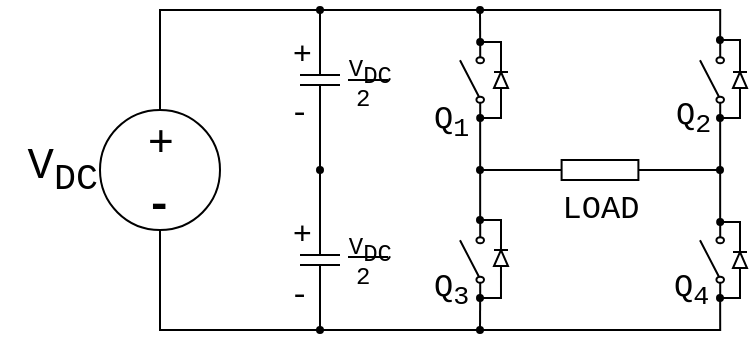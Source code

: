 <mxfile version="10.6.6" type="github"><diagram id="8M0Xqo-_9vjxmQ-ZCsSG" name="Page-1"><mxGraphModel dx="664" dy="372" grid="1" gridSize="5" guides="1" tooltips="1" connect="1" arrows="1" fold="1" page="1" pageScale="1" pageWidth="827" pageHeight="1169" math="0" shadow="0"><root><mxCell id="0"/><mxCell id="1" parent="0"/><mxCell id="TKFtxkOgKdYos1x2VjOp-8" value="" style="group" parent="1" vertex="1" connectable="0"><mxGeometry x="130" y="290" width="60" height="60" as="geometry"/></mxCell><mxCell id="TKFtxkOgKdYos1x2VjOp-9" value="" style="ellipse;whiteSpace=wrap;html=1;aspect=fixed;fillColor=none;" parent="TKFtxkOgKdYos1x2VjOp-8" vertex="1"><mxGeometry width="60" height="60" as="geometry"/></mxCell><mxCell id="TKFtxkOgKdYos1x2VjOp-10" value="+" style="text;html=1;resizable=0;points=[];autosize=1;align=left;verticalAlign=top;spacingTop=-4;fontStyle=0;fontSize=22;" parent="TKFtxkOgKdYos1x2VjOp-8" vertex="1"><mxGeometry x="22" width="20" height="20" as="geometry"/></mxCell><mxCell id="TKFtxkOgKdYos1x2VjOp-11" value="&lt;font style=&quot;font-size: 22px;&quot; face=&quot;Courier New&quot;&gt;-&lt;/font&gt;" style="text;html=1;resizable=0;points=[];autosize=1;align=left;verticalAlign=top;spacingTop=-4;fontSize=22;fontStyle=1" parent="TKFtxkOgKdYos1x2VjOp-8" vertex="1"><mxGeometry x="21" y="31" width="30" height="20" as="geometry"/></mxCell><mxCell id="TKFtxkOgKdYos1x2VjOp-23" style="edgeStyle=orthogonalEdgeStyle;rounded=0;orthogonalLoop=1;jettySize=auto;html=1;exitX=0;exitY=0.5;exitDx=0;exitDy=0;exitPerimeter=0;endArrow=oval;endFill=1;fontSize=22;endSize=3;" parent="1" source="TKFtxkOgKdYos1x2VjOp-12" edge="1"><mxGeometry relative="1" as="geometry"><mxPoint x="240" y="239.968" as="targetPoint"/></mxGeometry></mxCell><mxCell id="TKFtxkOgKdYos1x2VjOp-12" value="" style="pointerEvents=1;verticalLabelPosition=bottom;shadow=0;dashed=0;align=center;fillColor=#ffffff;html=1;verticalAlign=top;strokeWidth=1;shape=mxgraph.electrical.capacitors.capacitor_1;fontSize=22;direction=south;" parent="1" vertex="1"><mxGeometry x="230" y="250" width="20" height="50" as="geometry"/></mxCell><mxCell id="TKFtxkOgKdYos1x2VjOp-24" style="edgeStyle=orthogonalEdgeStyle;rounded=0;orthogonalLoop=1;jettySize=auto;html=1;exitX=1;exitY=0.5;exitDx=0;exitDy=0;exitPerimeter=0;endArrow=oval;endFill=1;fontSize=22;endSize=3;" parent="1" source="TKFtxkOgKdYos1x2VjOp-13" edge="1"><mxGeometry relative="1" as="geometry"><mxPoint x="240" y="399.968" as="targetPoint"/></mxGeometry></mxCell><mxCell id="TKFtxkOgKdYos1x2VjOp-25" style="edgeStyle=orthogonalEdgeStyle;rounded=0;orthogonalLoop=1;jettySize=auto;html=1;exitX=0;exitY=0.5;exitDx=0;exitDy=0;exitPerimeter=0;entryX=1;entryY=0.5;entryDx=0;entryDy=0;entryPerimeter=0;endArrow=none;endFill=0;fontSize=22;" parent="1" source="TKFtxkOgKdYos1x2VjOp-30" target="TKFtxkOgKdYos1x2VjOp-12" edge="1"><mxGeometry relative="1" as="geometry"/></mxCell><mxCell id="TKFtxkOgKdYos1x2VjOp-13" value="" style="pointerEvents=1;verticalLabelPosition=bottom;shadow=0;dashed=0;align=center;fillColor=#ffffff;html=1;verticalAlign=top;strokeWidth=1;shape=mxgraph.electrical.capacitors.capacitor_1;fontSize=22;direction=south;" parent="1" vertex="1"><mxGeometry x="230" y="340" width="20" height="50" as="geometry"/></mxCell><mxCell id="TKFtxkOgKdYos1x2VjOp-27" style="edgeStyle=orthogonalEdgeStyle;rounded=0;orthogonalLoop=1;jettySize=auto;html=1;exitX=1;exitY=0.84;exitDx=0;exitDy=0;exitPerimeter=0;endArrow=oval;endFill=1;fontSize=22;endSize=3;" parent="1" source="TKFtxkOgKdYos1x2VjOp-14" edge="1"><mxGeometry relative="1" as="geometry"><mxPoint x="320" y="239.968" as="targetPoint"/></mxGeometry></mxCell><mxCell id="TKFtxkOgKdYos1x2VjOp-28" style="edgeStyle=orthogonalEdgeStyle;rounded=0;orthogonalLoop=1;jettySize=auto;html=1;exitX=0;exitY=0.84;exitDx=0;exitDy=0;exitPerimeter=0;entryX=1;entryY=0.84;entryDx=0;entryDy=0;entryPerimeter=0;endArrow=none;endFill=0;fontSize=22;" parent="1" source="TKFtxkOgKdYos1x2VjOp-14" target="TKFtxkOgKdYos1x2VjOp-15" edge="1"><mxGeometry relative="1" as="geometry"/></mxCell><mxCell id="TKFtxkOgKdYos1x2VjOp-14" value="" style="pointerEvents=1;verticalLabelPosition=bottom;shadow=0;dashed=0;align=center;fillColor=#ffffff;html=1;verticalAlign=top;strokeWidth=1;shape=mxgraph.electrical.electro-mechanical.simple_switch;fontSize=22;direction=north;" parent="1" vertex="1"><mxGeometry x="310" y="256" width="12" height="38" as="geometry"/></mxCell><mxCell id="TKFtxkOgKdYos1x2VjOp-26" style="edgeStyle=orthogonalEdgeStyle;rounded=0;orthogonalLoop=1;jettySize=auto;html=1;exitX=0;exitY=0.84;exitDx=0;exitDy=0;exitPerimeter=0;endArrow=oval;endFill=1;fontSize=22;endSize=3;" parent="1" source="TKFtxkOgKdYos1x2VjOp-15" edge="1"><mxGeometry relative="1" as="geometry"><mxPoint x="320" y="399.968" as="targetPoint"/></mxGeometry></mxCell><mxCell id="TKFtxkOgKdYos1x2VjOp-15" value="" style="pointerEvents=1;verticalLabelPosition=bottom;shadow=0;dashed=0;align=center;fillColor=#ffffff;html=1;verticalAlign=top;strokeWidth=1;shape=mxgraph.electrical.electro-mechanical.simple_switch;fontSize=22;direction=north;" parent="1" vertex="1"><mxGeometry x="310" y="346" width="12" height="38" as="geometry"/></mxCell><mxCell id="TKFtxkOgKdYos1x2VjOp-16" value="" style="pointerEvents=1;verticalLabelPosition=bottom;shadow=0;dashed=0;align=center;fillColor=#ffffff;html=1;verticalAlign=top;strokeWidth=1;shape=mxgraph.electrical.electro-mechanical.simple_switch;fontSize=22;direction=north;" parent="1" vertex="1"><mxGeometry x="430" y="256" width="12" height="38" as="geometry"/></mxCell><mxCell id="TKFtxkOgKdYos1x2VjOp-21" style="edgeStyle=orthogonalEdgeStyle;rounded=0;orthogonalLoop=1;jettySize=auto;html=1;exitX=1;exitY=0.84;exitDx=0;exitDy=0;exitPerimeter=0;entryX=0;entryY=0.84;entryDx=0;entryDy=0;entryPerimeter=0;endArrow=none;endFill=0;fontSize=22;" parent="1" source="TKFtxkOgKdYos1x2VjOp-17" target="TKFtxkOgKdYos1x2VjOp-16" edge="1"><mxGeometry relative="1" as="geometry"/></mxCell><mxCell id="TKFtxkOgKdYos1x2VjOp-17" value="" style="pointerEvents=1;verticalLabelPosition=bottom;shadow=0;dashed=0;align=center;fillColor=#ffffff;html=1;verticalAlign=top;strokeWidth=1;shape=mxgraph.electrical.electro-mechanical.simple_switch;fontSize=22;direction=north;" parent="1" vertex="1"><mxGeometry x="430" y="346" width="12" height="38" as="geometry"/></mxCell><mxCell id="TKFtxkOgKdYos1x2VjOp-22" style="edgeStyle=orthogonalEdgeStyle;rounded=0;orthogonalLoop=1;jettySize=auto;html=1;exitX=1;exitY=0.5;exitDx=0;exitDy=0;exitPerimeter=0;endArrow=oval;endFill=1;fontSize=22;endSize=3;" parent="1" source="TKFtxkOgKdYos1x2VjOp-18" edge="1"><mxGeometry relative="1" as="geometry"><mxPoint x="440" y="319.968" as="targetPoint"/></mxGeometry></mxCell><mxCell id="TKFtxkOgKdYos1x2VjOp-29" style="edgeStyle=orthogonalEdgeStyle;rounded=0;orthogonalLoop=1;jettySize=auto;html=1;exitX=0;exitY=0.5;exitDx=0;exitDy=0;exitPerimeter=0;endArrow=oval;endFill=1;fontSize=22;endSize=3;" parent="1" source="TKFtxkOgKdYos1x2VjOp-18" edge="1"><mxGeometry relative="1" as="geometry"><mxPoint x="320" y="319.968" as="targetPoint"/></mxGeometry></mxCell><mxCell id="TKFtxkOgKdYos1x2VjOp-18" value="" style="pointerEvents=1;verticalLabelPosition=bottom;shadow=0;dashed=0;align=center;fillColor=#ffffff;html=1;verticalAlign=top;strokeWidth=1;shape=mxgraph.electrical.resistors.resistor_1;fontSize=22;" parent="1" vertex="1"><mxGeometry x="350" y="315" width="60" height="10" as="geometry"/></mxCell><mxCell id="TKFtxkOgKdYos1x2VjOp-19" style="edgeStyle=orthogonalEdgeStyle;rounded=0;orthogonalLoop=1;jettySize=auto;html=1;exitX=0.5;exitY=0;exitDx=0;exitDy=0;fontSize=22;endArrow=none;endFill=0;entryX=1;entryY=0.84;entryDx=0;entryDy=0;entryPerimeter=0;" parent="1" source="TKFtxkOgKdYos1x2VjOp-9" target="TKFtxkOgKdYos1x2VjOp-16" edge="1"><mxGeometry relative="1" as="geometry"><mxPoint x="440" y="240" as="targetPoint"/><Array as="points"><mxPoint x="160" y="240"/><mxPoint x="440" y="240"/></Array></mxGeometry></mxCell><mxCell id="TKFtxkOgKdYos1x2VjOp-20" style="edgeStyle=orthogonalEdgeStyle;rounded=0;orthogonalLoop=1;jettySize=auto;html=1;exitX=0.5;exitY=1;exitDx=0;exitDy=0;entryX=0;entryY=0.84;entryDx=0;entryDy=0;entryPerimeter=0;endArrow=none;endFill=0;fontSize=22;" parent="1" source="TKFtxkOgKdYos1x2VjOp-9" target="TKFtxkOgKdYos1x2VjOp-17" edge="1"><mxGeometry relative="1" as="geometry"><Array as="points"><mxPoint x="160" y="400"/><mxPoint x="440" y="400"/></Array></mxGeometry></mxCell><mxCell id="TKFtxkOgKdYos1x2VjOp-30" value="" style="ellipse;whiteSpace=wrap;html=1;aspect=fixed;fillColor=#000000;fontSize=22;" parent="1" vertex="1"><mxGeometry x="238.5" y="318.5" width="3" height="3" as="geometry"/></mxCell><mxCell id="TKFtxkOgKdYos1x2VjOp-33" style="edgeStyle=orthogonalEdgeStyle;rounded=0;orthogonalLoop=1;jettySize=auto;html=1;exitX=0;exitY=0.5;exitDx=0;exitDy=0;exitPerimeter=0;entryX=0.5;entryY=1;entryDx=0;entryDy=0;endArrow=none;endFill=0;fontSize=22;" parent="1" source="TKFtxkOgKdYos1x2VjOp-13" target="TKFtxkOgKdYos1x2VjOp-30" edge="1"><mxGeometry relative="1" as="geometry"><mxPoint x="240" y="339.968" as="sourcePoint"/><mxPoint x="240" y="299.968" as="targetPoint"/><Array as="points"/></mxGeometry></mxCell><mxCell id="TKFtxkOgKdYos1x2VjOp-34" value="&lt;font face=&quot;Courier New&quot;&gt;V&lt;sub&gt;DC&lt;/sub&gt;&lt;/font&gt;" style="text;html=1;resizable=0;points=[];autosize=1;align=right;verticalAlign=top;spacingTop=-4;fontSize=22;" parent="1" vertex="1"><mxGeometry x="80" y="301" width="50" height="30" as="geometry"/></mxCell><mxCell id="TKFtxkOgKdYos1x2VjOp-35" value="&lt;font style=&quot;font-size: 16px;&quot; face=&quot;Courier New&quot;&gt;LOAD&lt;/font&gt;" style="text;html=1;resizable=0;points=[];autosize=1;align=center;verticalAlign=top;spacingTop=-4;fontSize=16;" parent="1" vertex="1"><mxGeometry x="345" y="326" width="70" height="30" as="geometry"/></mxCell><mxCell id="TKFtxkOgKdYos1x2VjOp-36" value="&lt;font face=&quot;Courier New&quot;&gt;Q&lt;sub&gt;1&lt;/sub&gt;&lt;/font&gt;" style="text;html=1;resizable=0;points=[];autosize=1;align=left;verticalAlign=top;spacingTop=-4;fontSize=16;" parent="1" vertex="1"><mxGeometry x="295" y="281" width="30" height="20" as="geometry"/></mxCell><mxCell id="TKFtxkOgKdYos1x2VjOp-37" value="&lt;font face=&quot;Courier New&quot;&gt;Q&lt;/font&gt;&lt;font face=&quot;Courier New&quot;&gt;&lt;sub&gt;2&lt;/sub&gt;&lt;/font&gt;" style="text;html=1;resizable=0;points=[];autosize=1;align=left;verticalAlign=top;spacingTop=-4;fontSize=16;" parent="1" vertex="1"><mxGeometry x="415.5" y="279" width="30" height="20" as="geometry"/></mxCell><mxCell id="TKFtxkOgKdYos1x2VjOp-38" value="&lt;font face=&quot;Courier New&quot;&gt;Q&lt;/font&gt;&lt;font face=&quot;Courier New&quot;&gt;&lt;sub&gt;4&lt;/sub&gt;&lt;/font&gt;" style="text;html=1;resizable=0;points=[];autosize=1;align=left;verticalAlign=top;spacingTop=-4;fontSize=16;" parent="1" vertex="1"><mxGeometry x="415" y="365" width="30" height="20" as="geometry"/></mxCell><mxCell id="TKFtxkOgKdYos1x2VjOp-39" value="&lt;font face=&quot;Courier New&quot;&gt;Q&lt;/font&gt;&lt;font face=&quot;Courier New&quot;&gt;&lt;sub&gt;3&lt;/sub&gt;&lt;/font&gt;" style="text;html=1;resizable=0;points=[];autosize=1;align=left;verticalAlign=top;spacingTop=-4;fontSize=16;" parent="1" vertex="1"><mxGeometry x="295" y="365" width="30" height="20" as="geometry"/></mxCell><mxCell id="TKFtxkOgKdYos1x2VjOp-44" value="" style="group" parent="1" vertex="1" connectable="0"><mxGeometry x="226.5" y="259" width="50" height="35" as="geometry"/></mxCell><mxCell id="TKFtxkOgKdYos1x2VjOp-40" value="" style="endArrow=none;html=1;fontSize=16;" parent="TKFtxkOgKdYos1x2VjOp-44" edge="1"><mxGeometry width="50" height="50" relative="1" as="geometry"><mxPoint x="27.5" y="16" as="sourcePoint"/><mxPoint x="47.5" y="16" as="targetPoint"/></mxGeometry></mxCell><mxCell id="TKFtxkOgKdYos1x2VjOp-42" value="&lt;font style=&quot;font-size: 12px;&quot; face=&quot;Courier New&quot;&gt;V&lt;sub style=&quot;font-size: 12px;&quot;&gt;DC&lt;/sub&gt;&lt;/font&gt;" style="text;html=1;resizable=0;points=[];autosize=1;align=right;verticalAlign=top;spacingTop=-4;fontSize=12;" parent="TKFtxkOgKdYos1x2VjOp-44" vertex="1"><mxGeometry width="50" height="30" as="geometry"/></mxCell><mxCell id="TKFtxkOgKdYos1x2VjOp-43" value="&lt;font face=&quot;Courier New&quot;&gt;2&lt;/font&gt;" style="text;html=1;resizable=0;points=[];autosize=1;align=left;verticalAlign=top;spacingTop=-4;fontSize=12;" parent="TKFtxkOgKdYos1x2VjOp-44" vertex="1"><mxGeometry x="29" y="15" width="20" height="20" as="geometry"/></mxCell><mxCell id="TKFtxkOgKdYos1x2VjOp-45" value="" style="group" parent="1" vertex="1" connectable="0"><mxGeometry x="226.5" y="347.5" width="50" height="35" as="geometry"/></mxCell><mxCell id="TKFtxkOgKdYos1x2VjOp-46" value="" style="endArrow=none;html=1;fontSize=16;" parent="TKFtxkOgKdYos1x2VjOp-45" edge="1"><mxGeometry width="50" height="50" relative="1" as="geometry"><mxPoint x="27.5" y="16" as="sourcePoint"/><mxPoint x="47.5" y="16" as="targetPoint"/></mxGeometry></mxCell><mxCell id="TKFtxkOgKdYos1x2VjOp-47" value="&lt;font style=&quot;font-size: 12px;&quot; face=&quot;Courier New&quot;&gt;V&lt;sub style=&quot;font-size: 12px;&quot;&gt;DC&lt;/sub&gt;&lt;/font&gt;" style="text;html=1;resizable=0;points=[];autosize=1;align=right;verticalAlign=top;spacingTop=-4;fontSize=12;" parent="TKFtxkOgKdYos1x2VjOp-45" vertex="1"><mxGeometry width="50" height="30" as="geometry"/></mxCell><mxCell id="TKFtxkOgKdYos1x2VjOp-48" value="&lt;font face=&quot;Courier New&quot;&gt;2&lt;/font&gt;" style="text;html=1;resizable=0;points=[];autosize=1;align=left;verticalAlign=top;spacingTop=-4;fontSize=12;" parent="TKFtxkOgKdYos1x2VjOp-45" vertex="1"><mxGeometry x="29" y="15" width="20" height="20" as="geometry"/></mxCell><mxCell id="TKFtxkOgKdYos1x2VjOp-49" value="&lt;font style=&quot;font-size: 16px;&quot; face=&quot;Courier New&quot;&gt;+&lt;/font&gt;" style="text;html=1;resizable=0;points=[];autosize=1;align=right;verticalAlign=top;spacingTop=-4;fontSize=16;" parent="1" vertex="1"><mxGeometry x="217" y="249" width="20" height="20" as="geometry"/></mxCell><mxCell id="TKFtxkOgKdYos1x2VjOp-50" value="&lt;font style=&quot;font-size: 16px;&quot; face=&quot;Courier New&quot;&gt;+&lt;/font&gt;" style="text;html=1;resizable=0;points=[];autosize=1;align=right;verticalAlign=top;spacingTop=-4;fontSize=16;" parent="1" vertex="1"><mxGeometry x="217" y="339" width="20" height="20" as="geometry"/></mxCell><mxCell id="TKFtxkOgKdYos1x2VjOp-51" value="&lt;font face=&quot;Courier New&quot;&gt;-&lt;/font&gt;" style="text;html=1;resizable=0;points=[];autosize=1;align=left;verticalAlign=top;spacingTop=-4;fontSize=16;" parent="1" vertex="1"><mxGeometry x="222.5" y="369" width="30" height="20" as="geometry"/></mxCell><mxCell id="TKFtxkOgKdYos1x2VjOp-52" value="&lt;font face=&quot;Courier New&quot;&gt;-&lt;/font&gt;" style="text;html=1;resizable=0;points=[];autosize=1;align=left;verticalAlign=top;spacingTop=-4;fontSize=16;" parent="1" vertex="1"><mxGeometry x="222.5" y="278" width="30" height="20" as="geometry"/></mxCell><mxCell id="54l9RRc4TKPBifWAHWp3-2" style="edgeStyle=orthogonalEdgeStyle;rounded=0;orthogonalLoop=1;jettySize=auto;html=1;exitX=0;exitY=0.5;exitDx=0;exitDy=0;exitPerimeter=0;endArrow=oval;endFill=1;startSize=5;endSize=3;entryX=0;entryY=0.84;entryDx=0;entryDy=0;entryPerimeter=0;" parent="1" source="54l9RRc4TKPBifWAHWp3-1" target="TKFtxkOgKdYos1x2VjOp-14" edge="1"><mxGeometry relative="1" as="geometry"><mxPoint x="345" y="299.968" as="targetPoint"/><Array as="points"><mxPoint x="330" y="294"/></Array></mxGeometry></mxCell><mxCell id="54l9RRc4TKPBifWAHWp3-3" style="edgeStyle=orthogonalEdgeStyle;rounded=0;orthogonalLoop=1;jettySize=auto;html=1;exitX=1;exitY=0.5;exitDx=0;exitDy=0;exitPerimeter=0;entryX=1;entryY=0.84;entryDx=0;entryDy=0;entryPerimeter=0;startSize=5;endArrow=oval;endFill=1;endSize=3;" parent="1" source="54l9RRc4TKPBifWAHWp3-1" target="TKFtxkOgKdYos1x2VjOp-14" edge="1"><mxGeometry relative="1" as="geometry"><Array as="points"><mxPoint x="330" y="256"/></Array></mxGeometry></mxCell><mxCell id="54l9RRc4TKPBifWAHWp3-1" value="" style="pointerEvents=1;fillColor=#000000;verticalLabelPosition=bottom;shadow=0;dashed=0;align=center;fillColor=#ffffff;html=1;verticalAlign=top;strokeWidth=1;shape=mxgraph.electrical.diodes.diode;direction=north;" parent="1" vertex="1"><mxGeometry x="327" y="265" width="7" height="20" as="geometry"/></mxCell><mxCell id="54l9RRc4TKPBifWAHWp3-7" style="edgeStyle=orthogonalEdgeStyle;rounded=0;orthogonalLoop=1;jettySize=auto;html=1;exitX=1;exitY=0.5;exitDx=0;exitDy=0;exitPerimeter=0;startSize=5;endArrow=oval;endFill=1;endSize=3;" parent="1" source="54l9RRc4TKPBifWAHWp3-4" edge="1"><mxGeometry relative="1" as="geometry"><mxPoint x="439.978" y="255.011" as="targetPoint"/><Array as="points"><mxPoint x="450" y="255"/></Array></mxGeometry></mxCell><mxCell id="54l9RRc4TKPBifWAHWp3-8" style="edgeStyle=orthogonalEdgeStyle;rounded=0;orthogonalLoop=1;jettySize=auto;html=1;exitX=0;exitY=0.5;exitDx=0;exitDy=0;exitPerimeter=0;startSize=5;endArrow=oval;endFill=1;endSize=3;" parent="1" edge="1"><mxGeometry relative="1" as="geometry"><mxPoint x="440" y="294" as="targetPoint"/><mxPoint x="450" y="269.047" as="sourcePoint"/><Array as="points"><mxPoint x="450" y="294"/></Array></mxGeometry></mxCell><mxCell id="54l9RRc4TKPBifWAHWp3-4" value="" style="pointerEvents=1;fillColor=#000000;verticalLabelPosition=bottom;shadow=0;dashed=0;align=center;fillColor=#ffffff;html=1;verticalAlign=top;strokeWidth=1;shape=mxgraph.electrical.diodes.diode;direction=north;" parent="1" vertex="1"><mxGeometry x="446.5" y="265" width="7" height="20" as="geometry"/></mxCell><mxCell id="54l9RRc4TKPBifWAHWp3-11" style="edgeStyle=orthogonalEdgeStyle;rounded=0;orthogonalLoop=1;jettySize=auto;html=1;exitX=1;exitY=0.5;exitDx=0;exitDy=0;exitPerimeter=0;startSize=5;endArrow=oval;endFill=1;endSize=3;" parent="1" source="54l9RRc4TKPBifWAHWp3-5" edge="1"><mxGeometry relative="1" as="geometry"><mxPoint x="320" y="344.968" as="targetPoint"/><Array as="points"><mxPoint x="330" y="345"/></Array></mxGeometry></mxCell><mxCell id="54l9RRc4TKPBifWAHWp3-12" style="edgeStyle=orthogonalEdgeStyle;rounded=0;orthogonalLoop=1;jettySize=auto;html=1;exitX=0;exitY=0.5;exitDx=0;exitDy=0;exitPerimeter=0;startSize=5;endArrow=oval;endFill=1;endSize=3;" parent="1" edge="1"><mxGeometry relative="1" as="geometry"><mxPoint x="320" y="383.968" as="targetPoint"/><mxPoint x="330.484" y="358" as="sourcePoint"/><Array as="points"><mxPoint x="330" y="384"/></Array></mxGeometry></mxCell><mxCell id="54l9RRc4TKPBifWAHWp3-5" value="" style="pointerEvents=1;fillColor=#000000;verticalLabelPosition=bottom;shadow=0;dashed=0;align=center;fillColor=#ffffff;html=1;verticalAlign=top;strokeWidth=1;shape=mxgraph.electrical.diodes.diode;direction=north;" parent="1" vertex="1"><mxGeometry x="327" y="354" width="7" height="20" as="geometry"/></mxCell><mxCell id="54l9RRc4TKPBifWAHWp3-9" style="edgeStyle=orthogonalEdgeStyle;rounded=0;orthogonalLoop=1;jettySize=auto;html=1;exitX=1;exitY=0.5;exitDx=0;exitDy=0;exitPerimeter=0;entryX=1;entryY=0.84;entryDx=0;entryDy=0;entryPerimeter=0;startSize=5;endArrow=oval;endFill=1;endSize=3;" parent="1" source="54l9RRc4TKPBifWAHWp3-6" target="TKFtxkOgKdYos1x2VjOp-17" edge="1"><mxGeometry relative="1" as="geometry"><Array as="points"><mxPoint x="450" y="346"/></Array></mxGeometry></mxCell><mxCell id="54l9RRc4TKPBifWAHWp3-10" style="edgeStyle=orthogonalEdgeStyle;rounded=0;orthogonalLoop=1;jettySize=auto;html=1;exitX=0;exitY=0.5;exitDx=0;exitDy=0;exitPerimeter=0;startSize=5;endArrow=oval;endFill=1;endSize=3;" parent="1" edge="1"><mxGeometry relative="1" as="geometry"><mxPoint x="440" y="383.968" as="targetPoint"/><mxPoint x="450" y="358.968" as="sourcePoint"/><Array as="points"><mxPoint x="450" y="384"/></Array></mxGeometry></mxCell><mxCell id="54l9RRc4TKPBifWAHWp3-6" value="" style="pointerEvents=1;fillColor=#000000;verticalLabelPosition=bottom;shadow=0;dashed=0;align=center;fillColor=#ffffff;html=1;verticalAlign=top;strokeWidth=1;shape=mxgraph.electrical.diodes.diode;direction=north;" parent="1" vertex="1"><mxGeometry x="446.5" y="355" width="7" height="20" as="geometry"/></mxCell></root></mxGraphModel></diagram></mxfile>